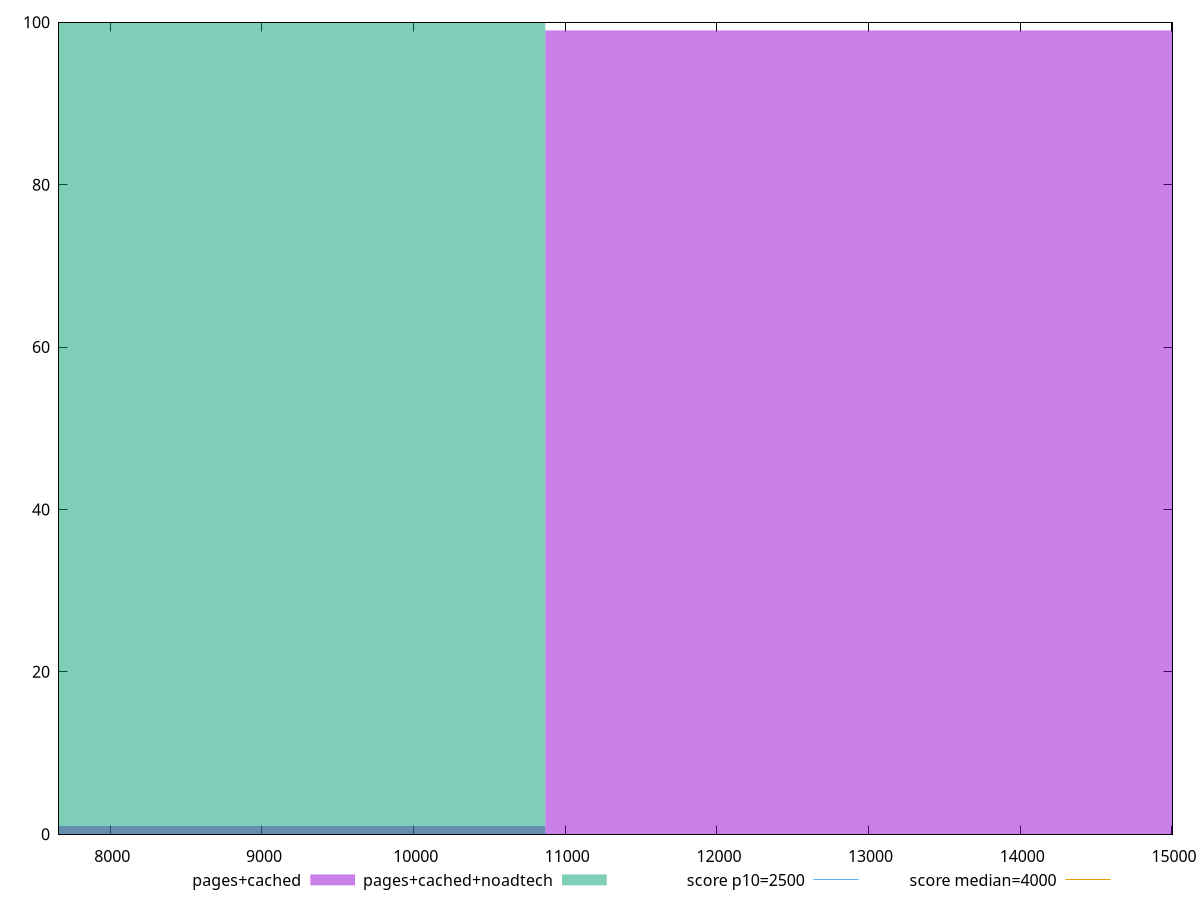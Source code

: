 reset

$pagesCached <<EOF
14490.728556375376 99
7245.364278187688 1
EOF

$pagesCachedNoadtech <<EOF
7245.364278187688 100
EOF

set key outside below
set boxwidth 7245.364278187688
set xrange [7661.5800500000005:15004.020999999999]
set yrange [0:100]
set trange [0:100]
set style fill transparent solid 0.5 noborder

set parametric
set terminal svg size 640, 500 enhanced background rgb 'white'
set output "report_00017_2021-02-10T15-08-03.406Z/largest-contentful-paint/comparison/histogram/1_vs_2.svg"

plot $pagesCached title "pages+cached" with boxes, \
     $pagesCachedNoadtech title "pages+cached+noadtech" with boxes, \
     2500,t title "score p10=2500", \
     4000,t title "score median=4000"

reset
